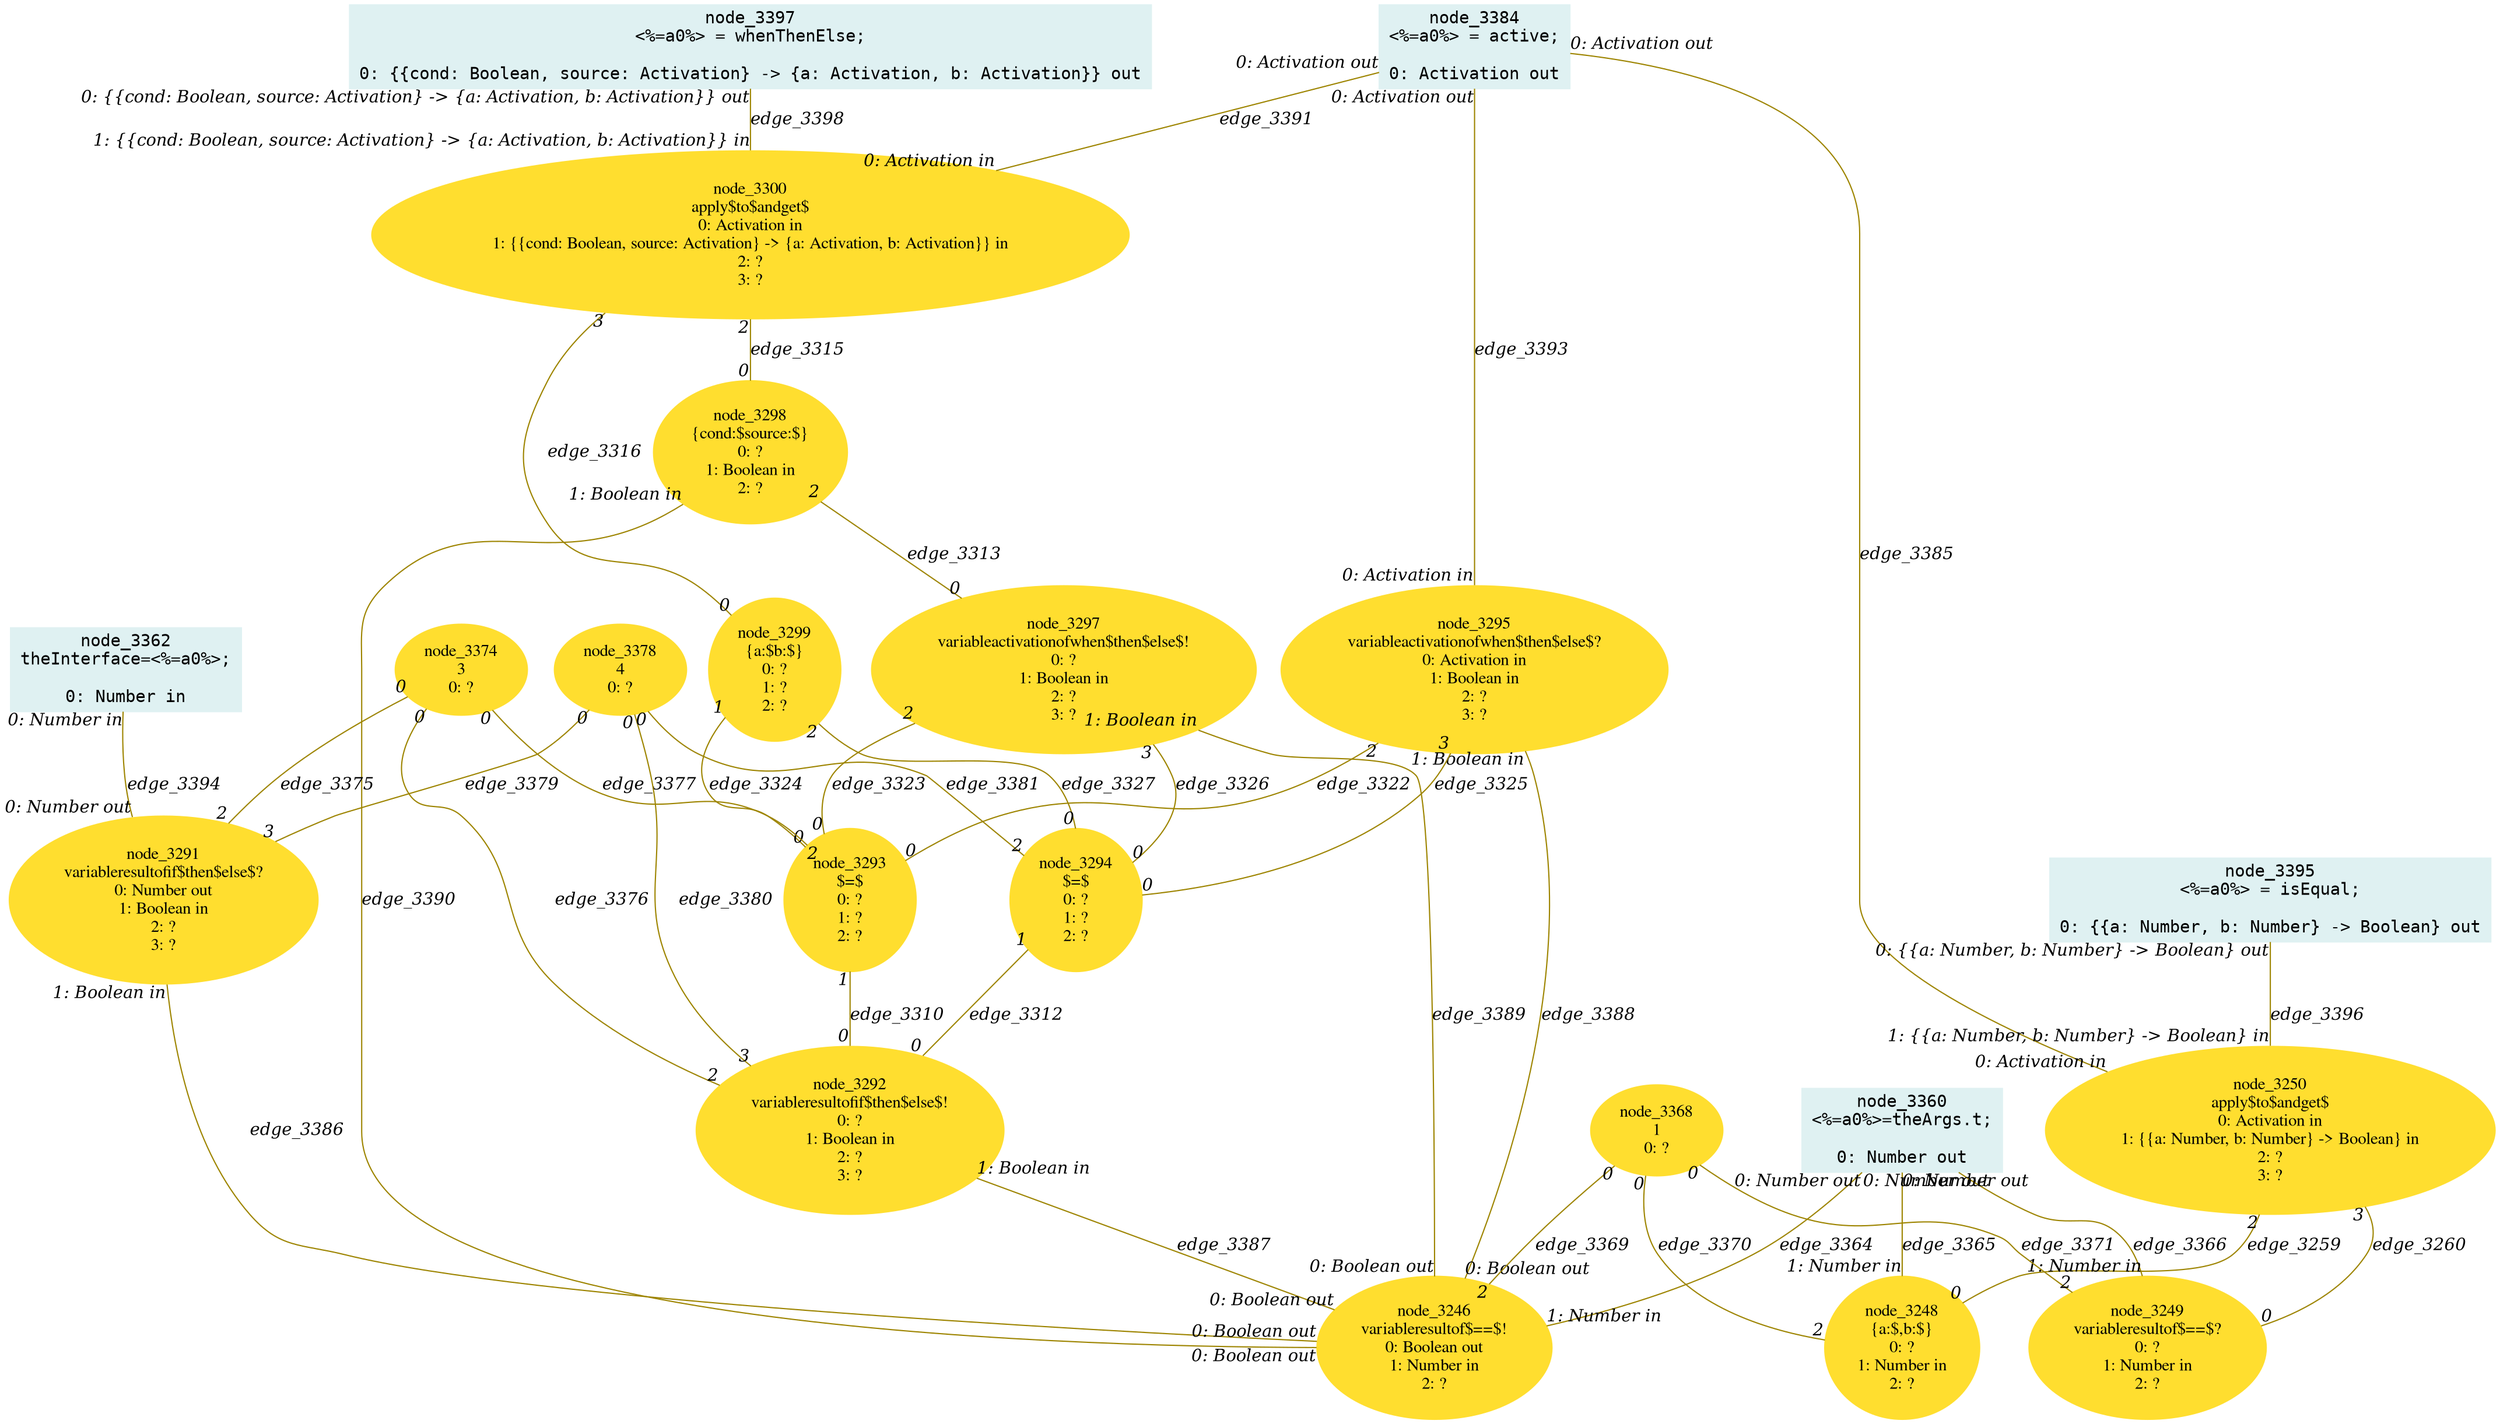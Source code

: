 digraph g{node_3246 [shape="ellipse", style="filled", color="#ffde2f", fontname="Times", label="node_3246
variableresultof$==$!
0: Boolean out
1: Number in
2: ?" ]
node_3248 [shape="ellipse", style="filled", color="#ffde2f", fontname="Times", label="node_3248
{a:$,b:$}
0: ?
1: Number in
2: ?" ]
node_3249 [shape="ellipse", style="filled", color="#ffde2f", fontname="Times", label="node_3249
variableresultof$==$?
0: ?
1: Number in
2: ?" ]
node_3250 [shape="ellipse", style="filled", color="#ffde2f", fontname="Times", label="node_3250
apply$to$andget$
0: Activation in
1: {{a: Number, b: Number} -> Boolean} in
2: ?
3: ?" ]
node_3291 [shape="ellipse", style="filled", color="#ffde2f", fontname="Times", label="node_3291
variableresultofif$then$else$?
0: Number out
1: Boolean in
2: ?
3: ?" ]
node_3292 [shape="ellipse", style="filled", color="#ffde2f", fontname="Times", label="node_3292
variableresultofif$then$else$!
0: ?
1: Boolean in
2: ?
3: ?" ]
node_3293 [shape="ellipse", style="filled", color="#ffde2f", fontname="Times", label="node_3293
$=$
0: ?
1: ?
2: ?" ]
node_3294 [shape="ellipse", style="filled", color="#ffde2f", fontname="Times", label="node_3294
$=$
0: ?
1: ?
2: ?" ]
node_3295 [shape="ellipse", style="filled", color="#ffde2f", fontname="Times", label="node_3295
variableactivationofwhen$then$else$?
0: Activation in
1: Boolean in
2: ?
3: ?" ]
node_3297 [shape="ellipse", style="filled", color="#ffde2f", fontname="Times", label="node_3297
variableactivationofwhen$then$else$!
0: ?
1: Boolean in
2: ?
3: ?" ]
node_3298 [shape="ellipse", style="filled", color="#ffde2f", fontname="Times", label="node_3298
{cond:$source:$}
0: ?
1: Boolean in
2: ?" ]
node_3299 [shape="ellipse", style="filled", color="#ffde2f", fontname="Times", label="node_3299
{a:$b:$}
0: ?
1: ?
2: ?" ]
node_3300 [shape="ellipse", style="filled", color="#ffde2f", fontname="Times", label="node_3300
apply$to$andget$
0: Activation in
1: {{cond: Boolean, source: Activation} -> {a: Activation, b: Activation}} in
2: ?
3: ?" ]
node_3360 [shape="box", style="filled", color="#dff1f2", fontname="Courier", label="node_3360
<%=a0%>=theArgs.t;

0: Number out" ]
node_3362 [shape="box", style="filled", color="#dff1f2", fontname="Courier", label="node_3362
theInterface=<%=a0%>;

0: Number in" ]
node_3368 [shape="ellipse", style="filled", color="#ffde2f", fontname="Times", label="node_3368
1
0: ?" ]
node_3374 [shape="ellipse", style="filled", color="#ffde2f", fontname="Times", label="node_3374
3
0: ?" ]
node_3378 [shape="ellipse", style="filled", color="#ffde2f", fontname="Times", label="node_3378
4
0: ?" ]
node_3384 [shape="box", style="filled", color="#dff1f2", fontname="Courier", label="node_3384
<%=a0%> = active;

0: Activation out" ]
node_3395 [shape="box", style="filled", color="#dff1f2", fontname="Courier", label="node_3395
<%=a0%> = isEqual;

0: {{a: Number, b: Number} -> Boolean} out" ]
node_3397 [shape="box", style="filled", color="#dff1f2", fontname="Courier", label="node_3397
<%=a0%> = whenThenElse;

0: {{cond: Boolean, source: Activation} -> {a: Activation, b: Activation}} out" ]
node_3250 -> node_3248 [dir=none, arrowHead=none, fontname="Times-Italic", arrowsize=1, color="#9d8400", label="edge_3259",  headlabel="0", taillabel="2" ]
node_3250 -> node_3249 [dir=none, arrowHead=none, fontname="Times-Italic", arrowsize=1, color="#9d8400", label="edge_3260",  headlabel="0", taillabel="3" ]
node_3293 -> node_3292 [dir=none, arrowHead=none, fontname="Times-Italic", arrowsize=1, color="#9d8400", label="edge_3310",  headlabel="0", taillabel="1" ]
node_3294 -> node_3292 [dir=none, arrowHead=none, fontname="Times-Italic", arrowsize=1, color="#9d8400", label="edge_3312",  headlabel="0", taillabel="1" ]
node_3298 -> node_3297 [dir=none, arrowHead=none, fontname="Times-Italic", arrowsize=1, color="#9d8400", label="edge_3313",  headlabel="0", taillabel="2" ]
node_3300 -> node_3298 [dir=none, arrowHead=none, fontname="Times-Italic", arrowsize=1, color="#9d8400", label="edge_3315",  headlabel="0", taillabel="2" ]
node_3300 -> node_3299 [dir=none, arrowHead=none, fontname="Times-Italic", arrowsize=1, color="#9d8400", label="edge_3316",  headlabel="0", taillabel="3" ]
node_3295 -> node_3293 [dir=none, arrowHead=none, fontname="Times-Italic", arrowsize=1, color="#9d8400", label="edge_3322",  headlabel="0", taillabel="2" ]
node_3297 -> node_3293 [dir=none, arrowHead=none, fontname="Times-Italic", arrowsize=1, color="#9d8400", label="edge_3323",  headlabel="0", taillabel="2" ]
node_3299 -> node_3293 [dir=none, arrowHead=none, fontname="Times-Italic", arrowsize=1, color="#9d8400", label="edge_3324",  headlabel="0", taillabel="1" ]
node_3295 -> node_3294 [dir=none, arrowHead=none, fontname="Times-Italic", arrowsize=1, color="#9d8400", label="edge_3325",  headlabel="0", taillabel="3" ]
node_3297 -> node_3294 [dir=none, arrowHead=none, fontname="Times-Italic", arrowsize=1, color="#9d8400", label="edge_3326",  headlabel="0", taillabel="3" ]
node_3299 -> node_3294 [dir=none, arrowHead=none, fontname="Times-Italic", arrowsize=1, color="#9d8400", label="edge_3327",  headlabel="0", taillabel="2" ]
node_3360 -> node_3246 [dir=none, arrowHead=none, fontname="Times-Italic", arrowsize=1, color="#9d8400", label="edge_3364",  headlabel="1: Number in", taillabel="0: Number out" ]
node_3360 -> node_3248 [dir=none, arrowHead=none, fontname="Times-Italic", arrowsize=1, color="#9d8400", label="edge_3365",  headlabel="1: Number in", taillabel="0: Number out" ]
node_3360 -> node_3249 [dir=none, arrowHead=none, fontname="Times-Italic", arrowsize=1, color="#9d8400", label="edge_3366",  headlabel="1: Number in", taillabel="0: Number out" ]
node_3368 -> node_3246 [dir=none, arrowHead=none, fontname="Times-Italic", arrowsize=1, color="#9d8400", label="edge_3369",  headlabel="2", taillabel="0" ]
node_3368 -> node_3248 [dir=none, arrowHead=none, fontname="Times-Italic", arrowsize=1, color="#9d8400", label="edge_3370",  headlabel="2", taillabel="0" ]
node_3368 -> node_3249 [dir=none, arrowHead=none, fontname="Times-Italic", arrowsize=1, color="#9d8400", label="edge_3371",  headlabel="2", taillabel="0" ]
node_3374 -> node_3291 [dir=none, arrowHead=none, fontname="Times-Italic", arrowsize=1, color="#9d8400", label="edge_3375",  headlabel="2", taillabel="0" ]
node_3374 -> node_3292 [dir=none, arrowHead=none, fontname="Times-Italic", arrowsize=1, color="#9d8400", label="edge_3376",  headlabel="2", taillabel="0" ]
node_3374 -> node_3293 [dir=none, arrowHead=none, fontname="Times-Italic", arrowsize=1, color="#9d8400", label="edge_3377",  headlabel="2", taillabel="0" ]
node_3378 -> node_3291 [dir=none, arrowHead=none, fontname="Times-Italic", arrowsize=1, color="#9d8400", label="edge_3379",  headlabel="3", taillabel="0" ]
node_3378 -> node_3292 [dir=none, arrowHead=none, fontname="Times-Italic", arrowsize=1, color="#9d8400", label="edge_3380",  headlabel="3", taillabel="0" ]
node_3378 -> node_3294 [dir=none, arrowHead=none, fontname="Times-Italic", arrowsize=1, color="#9d8400", label="edge_3381",  headlabel="2", taillabel="0" ]
node_3384 -> node_3250 [dir=none, arrowHead=none, fontname="Times-Italic", arrowsize=1, color="#9d8400", label="edge_3385",  headlabel="0: Activation in", taillabel="0: Activation out" ]
node_3291 -> node_3246 [dir=none, arrowHead=none, fontname="Times-Italic", arrowsize=1, color="#9d8400", label="edge_3386",  headlabel="0: Boolean out", taillabel="1: Boolean in" ]
node_3292 -> node_3246 [dir=none, arrowHead=none, fontname="Times-Italic", arrowsize=1, color="#9d8400", label="edge_3387",  headlabel="0: Boolean out", taillabel="1: Boolean in" ]
node_3295 -> node_3246 [dir=none, arrowHead=none, fontname="Times-Italic", arrowsize=1, color="#9d8400", label="edge_3388",  headlabel="0: Boolean out", taillabel="1: Boolean in" ]
node_3297 -> node_3246 [dir=none, arrowHead=none, fontname="Times-Italic", arrowsize=1, color="#9d8400", label="edge_3389",  headlabel="0: Boolean out", taillabel="1: Boolean in" ]
node_3298 -> node_3246 [dir=none, arrowHead=none, fontname="Times-Italic", arrowsize=1, color="#9d8400", label="edge_3390",  headlabel="0: Boolean out", taillabel="1: Boolean in" ]
node_3384 -> node_3300 [dir=none, arrowHead=none, fontname="Times-Italic", arrowsize=1, color="#9d8400", label="edge_3391",  headlabel="0: Activation in", taillabel="0: Activation out" ]
node_3384 -> node_3295 [dir=none, arrowHead=none, fontname="Times-Italic", arrowsize=1, color="#9d8400", label="edge_3393",  headlabel="0: Activation in", taillabel="0: Activation out" ]
node_3362 -> node_3291 [dir=none, arrowHead=none, fontname="Times-Italic", arrowsize=1, color="#9d8400", label="edge_3394",  headlabel="0: Number out", taillabel="0: Number in" ]
node_3395 -> node_3250 [dir=none, arrowHead=none, fontname="Times-Italic", arrowsize=1, color="#9d8400", label="edge_3396",  headlabel="1: {{a: Number, b: Number} -> Boolean} in", taillabel="0: {{a: Number, b: Number} -> Boolean} out" ]
node_3397 -> node_3300 [dir=none, arrowHead=none, fontname="Times-Italic", arrowsize=1, color="#9d8400", label="edge_3398",  headlabel="1: {{cond: Boolean, source: Activation} -> {a: Activation, b: Activation}} in", taillabel="0: {{cond: Boolean, source: Activation} -> {a: Activation, b: Activation}} out" ]
}